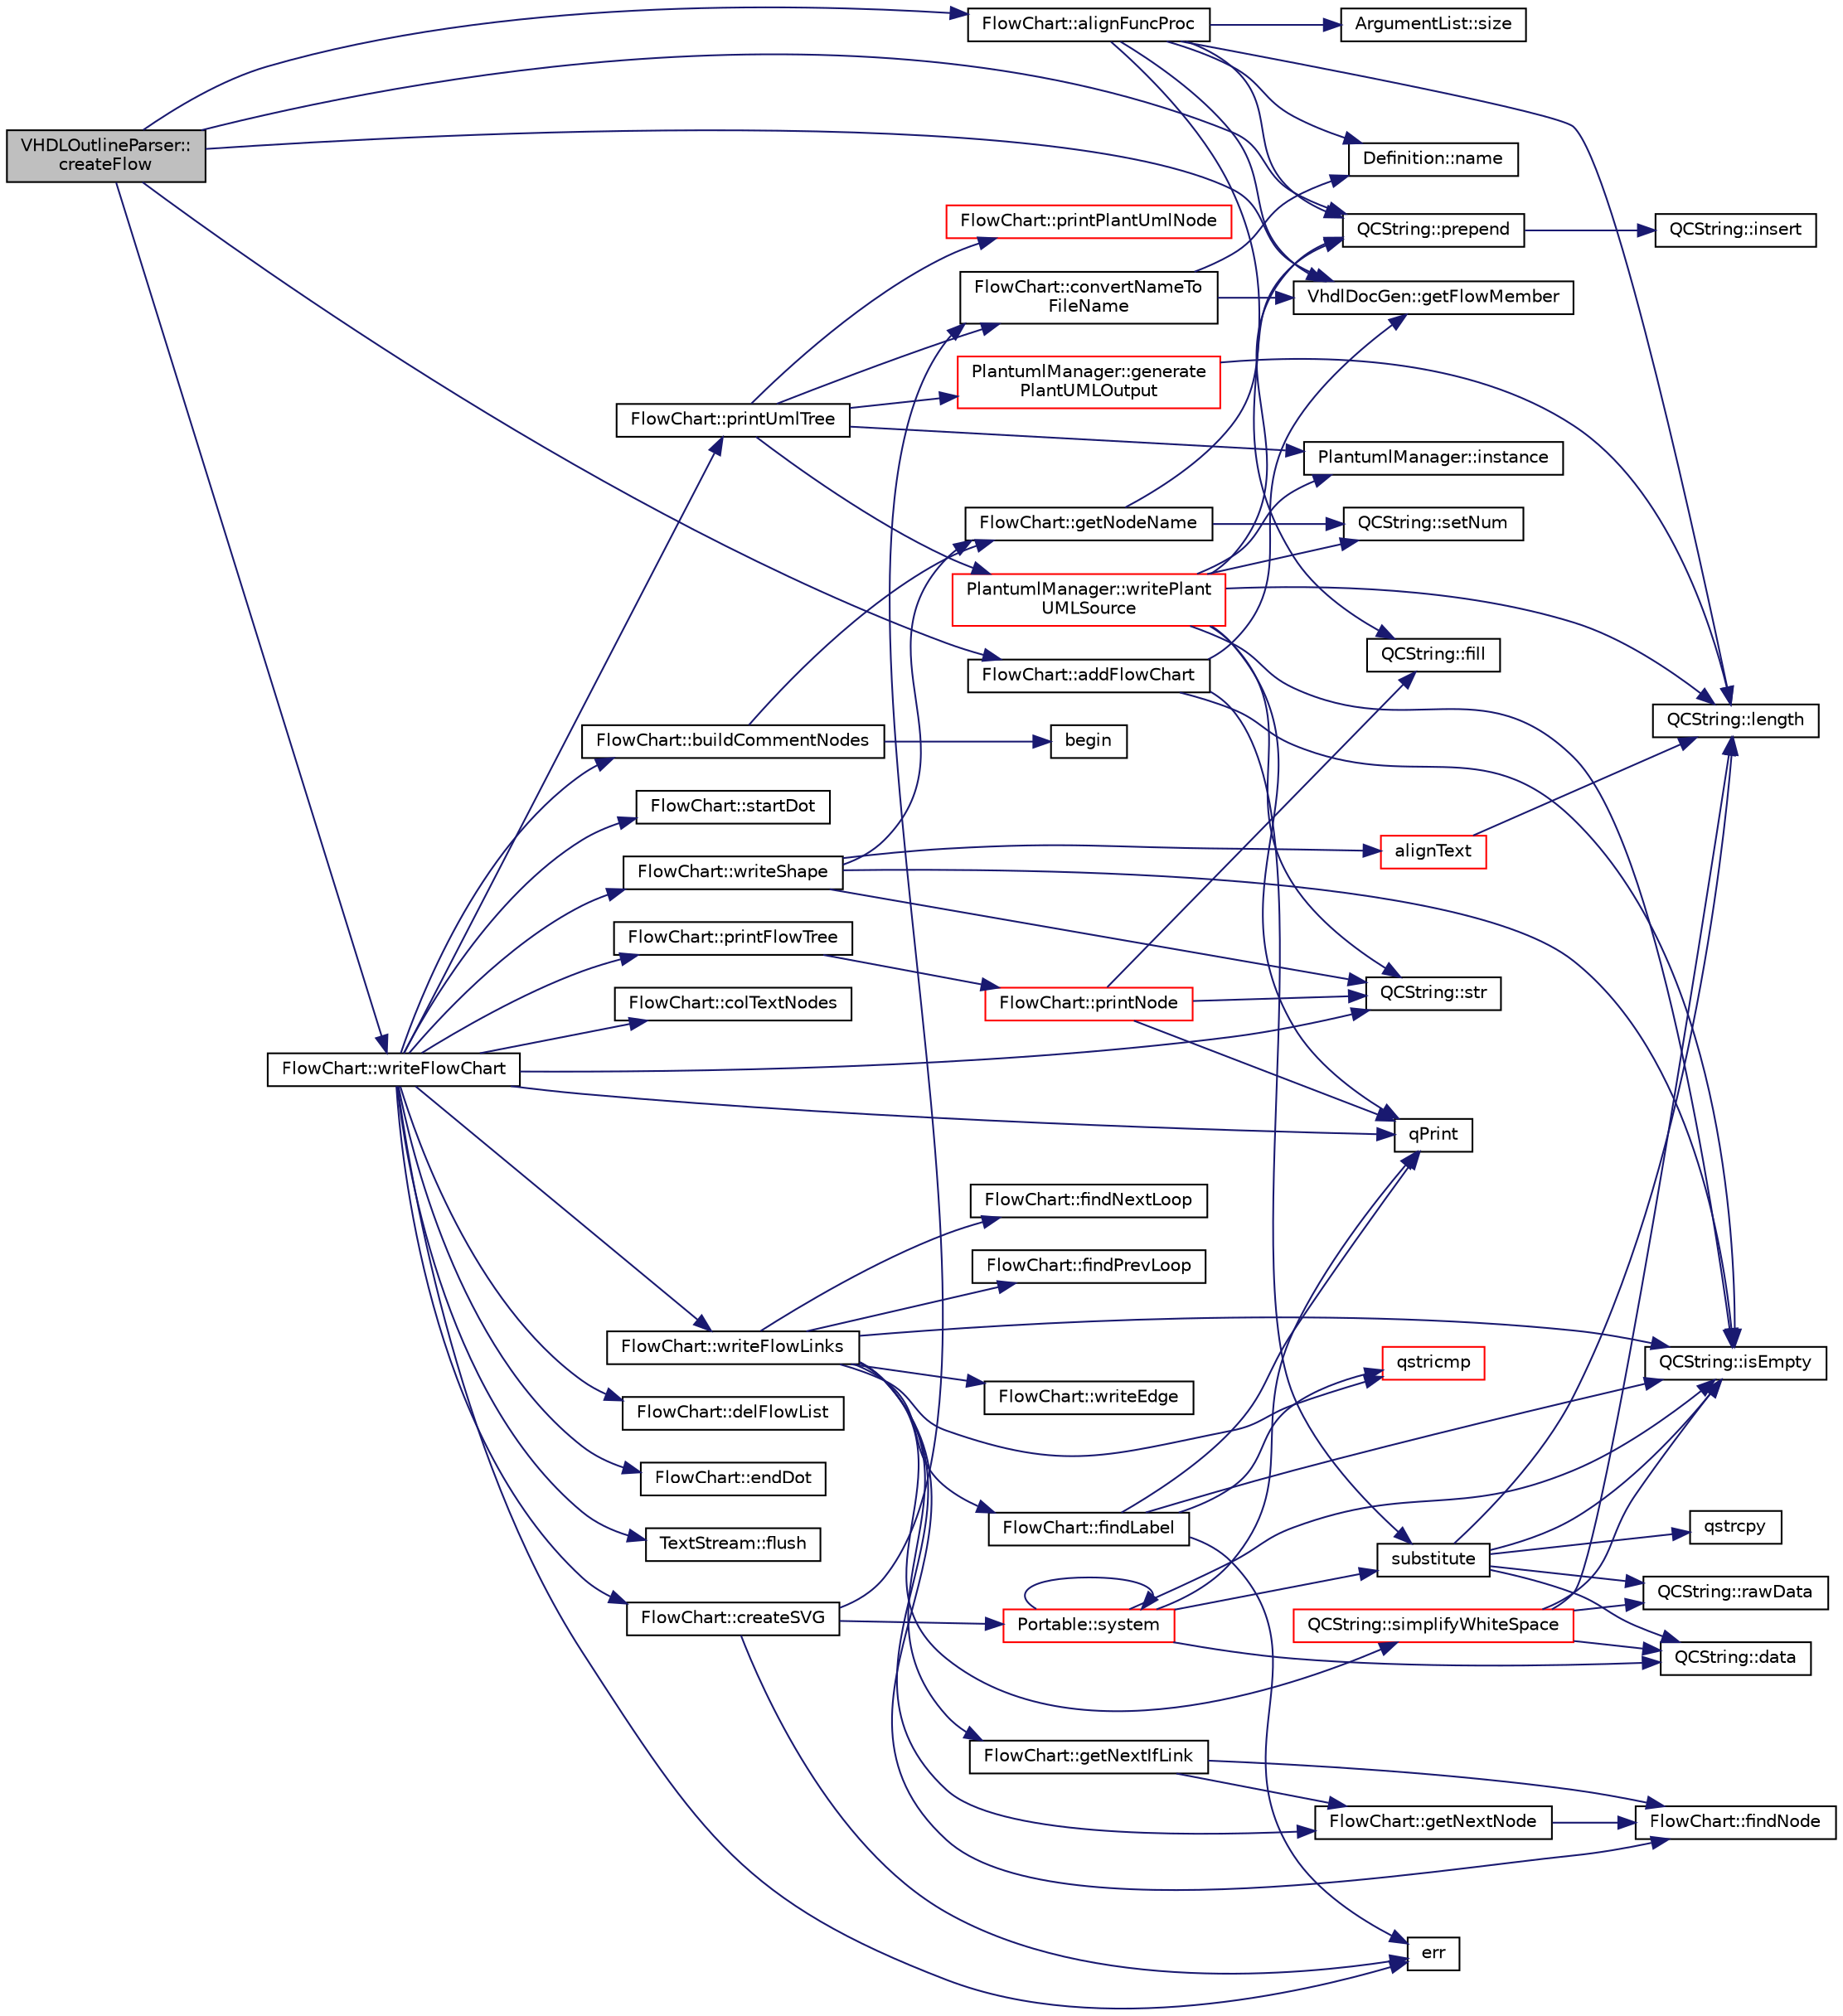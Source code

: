 digraph "VHDLOutlineParser::createFlow"
{
 // LATEX_PDF_SIZE
  edge [fontname="Helvetica",fontsize="10",labelfontname="Helvetica",labelfontsize="10"];
  node [fontname="Helvetica",fontsize="10",shape=record];
  rankdir="LR";
  Node1 [label="VHDLOutlineParser::\lcreateFlow",height=0.2,width=0.4,color="black", fillcolor="grey75", style="filled", fontcolor="black",tooltip=" "];
  Node1 -> Node2 [color="midnightblue",fontsize="10",style="solid",fontname="Helvetica"];
  Node2 [label="FlowChart::addFlowChart",height=0.2,width=0.4,color="black", fillcolor="white", style="filled",URL="$classFlowChart.html#a5e2d1232239471126aade777574d9d34",tooltip=" "];
  Node2 -> Node3 [color="midnightblue",fontsize="10",style="solid",fontname="Helvetica"];
  Node3 [label="VhdlDocGen::getFlowMember",height=0.2,width=0.4,color="black", fillcolor="white", style="filled",URL="$classVhdlDocGen.html#a12b2126cfa1cf80aeab17ae40d673d67",tooltip=" "];
  Node2 -> Node4 [color="midnightblue",fontsize="10",style="solid",fontname="Helvetica"];
  Node4 [label="QCString::isEmpty",height=0.2,width=0.4,color="black", fillcolor="white", style="filled",URL="$classQCString.html#a621c4090d69ad7d05ef8e5234376c3d8",tooltip=" "];
  Node2 -> Node5 [color="midnightblue",fontsize="10",style="solid",fontname="Helvetica"];
  Node5 [label="substitute",height=0.2,width=0.4,color="black", fillcolor="white", style="filled",URL="$qcstring_8cpp.html#a99187f0723aa35b7f06be3a5506b1285",tooltip="substitute all occurrences of src in s by dst"];
  Node5 -> Node6 [color="midnightblue",fontsize="10",style="solid",fontname="Helvetica"];
  Node6 [label="QCString::data",height=0.2,width=0.4,color="black", fillcolor="white", style="filled",URL="$classQCString.html#ac3aa3ac1a1c36d3305eba22a2eb0d098",tooltip=" "];
  Node5 -> Node4 [color="midnightblue",fontsize="10",style="solid",fontname="Helvetica"];
  Node5 -> Node7 [color="midnightblue",fontsize="10",style="solid",fontname="Helvetica"];
  Node7 [label="QCString::length",height=0.2,width=0.4,color="black", fillcolor="white", style="filled",URL="$classQCString.html#ac52596733e9110b778019946d73fb268",tooltip=" "];
  Node5 -> Node8 [color="midnightblue",fontsize="10",style="solid",fontname="Helvetica"];
  Node8 [label="qstrcpy",height=0.2,width=0.4,color="black", fillcolor="white", style="filled",URL="$qcstring_8h.html#ac32a77e081e980d3a32c45578b7be389",tooltip=" "];
  Node5 -> Node9 [color="midnightblue",fontsize="10",style="solid",fontname="Helvetica"];
  Node9 [label="QCString::rawData",height=0.2,width=0.4,color="black", fillcolor="white", style="filled",URL="$classQCString.html#a5f5c9dc172d638c8d7b07010d100117a",tooltip=" "];
  Node1 -> Node10 [color="midnightblue",fontsize="10",style="solid",fontname="Helvetica"];
  Node10 [label="FlowChart::alignFuncProc",height=0.2,width=0.4,color="black", fillcolor="white", style="filled",URL="$classFlowChart.html#a33fa889d7e70cd1c2cab56a16790d9b5",tooltip=" "];
  Node10 -> Node11 [color="midnightblue",fontsize="10",style="solid",fontname="Helvetica"];
  Node11 [label="QCString::fill",height=0.2,width=0.4,color="black", fillcolor="white", style="filled",URL="$classQCString.html#a2061c09e8d70cd279d9cc9feef33d2bb",tooltip=" "];
  Node10 -> Node3 [color="midnightblue",fontsize="10",style="solid",fontname="Helvetica"];
  Node10 -> Node7 [color="midnightblue",fontsize="10",style="solid",fontname="Helvetica"];
  Node10 -> Node12 [color="midnightblue",fontsize="10",style="solid",fontname="Helvetica"];
  Node12 [label="Definition::name",height=0.2,width=0.4,color="black", fillcolor="white", style="filled",URL="$classDefinition.html#a9374fedd7f64fea7e0e164302d1a9e61",tooltip=" "];
  Node10 -> Node13 [color="midnightblue",fontsize="10",style="solid",fontname="Helvetica"];
  Node13 [label="QCString::prepend",height=0.2,width=0.4,color="black", fillcolor="white", style="filled",URL="$classQCString.html#a0a6a8fe99e596b149ee15138fa8dcf0c",tooltip=" "];
  Node13 -> Node14 [color="midnightblue",fontsize="10",style="solid",fontname="Helvetica"];
  Node14 [label="QCString::insert",height=0.2,width=0.4,color="black", fillcolor="white", style="filled",URL="$classQCString.html#ae4e7678c93bacb8b7806597a8520ca54",tooltip=" "];
  Node10 -> Node15 [color="midnightblue",fontsize="10",style="solid",fontname="Helvetica"];
  Node15 [label="ArgumentList::size",height=0.2,width=0.4,color="black", fillcolor="white", style="filled",URL="$classArgumentList.html#a4d651caeb995400fad17d4ab4a020a3a",tooltip=" "];
  Node1 -> Node3 [color="midnightblue",fontsize="10",style="solid",fontname="Helvetica"];
  Node1 -> Node13 [color="midnightblue",fontsize="10",style="solid",fontname="Helvetica"];
  Node1 -> Node16 [color="midnightblue",fontsize="10",style="solid",fontname="Helvetica"];
  Node16 [label="FlowChart::writeFlowChart",height=0.2,width=0.4,color="black", fillcolor="white", style="filled",URL="$classFlowChart.html#a66989e6892ad6bbb539241dedbfc4f9e",tooltip=" "];
  Node16 -> Node17 [color="midnightblue",fontsize="10",style="solid",fontname="Helvetica"];
  Node17 [label="FlowChart::buildCommentNodes",height=0.2,width=0.4,color="black", fillcolor="white", style="filled",URL="$classFlowChart.html#abe5bc298b8ac3b911af947e2b29089f5",tooltip=" "];
  Node17 -> Node18 [color="midnightblue",fontsize="10",style="solid",fontname="Helvetica"];
  Node18 [label="begin",height=0.2,width=0.4,color="black", fillcolor="white", style="filled",URL="$dir_8cpp.html#a6c544e0039887bf39e3c9e85f55d8ebc",tooltip=" "];
  Node17 -> Node19 [color="midnightblue",fontsize="10",style="solid",fontname="Helvetica"];
  Node19 [label="FlowChart::getNodeName",height=0.2,width=0.4,color="black", fillcolor="white", style="filled",URL="$classFlowChart.html#aa01a87c51143a53315d534acc1340693",tooltip=" "];
  Node19 -> Node13 [color="midnightblue",fontsize="10",style="solid",fontname="Helvetica"];
  Node19 -> Node20 [color="midnightblue",fontsize="10",style="solid",fontname="Helvetica"];
  Node20 [label="QCString::setNum",height=0.2,width=0.4,color="black", fillcolor="white", style="filled",URL="$classQCString.html#a87d2bfa3fcbf407c32fab784df368b2d",tooltip=" "];
  Node16 -> Node21 [color="midnightblue",fontsize="10",style="solid",fontname="Helvetica"];
  Node21 [label="FlowChart::colTextNodes",height=0.2,width=0.4,color="black", fillcolor="white", style="filled",URL="$classFlowChart.html#a6fc7dfce3416355a82991f015431b854",tooltip=" "];
  Node16 -> Node22 [color="midnightblue",fontsize="10",style="solid",fontname="Helvetica"];
  Node22 [label="FlowChart::createSVG",height=0.2,width=0.4,color="black", fillcolor="white", style="filled",URL="$classFlowChart.html#a7848f4e846cafbec9e8a6ecca50d4fb2",tooltip=" "];
  Node22 -> Node23 [color="midnightblue",fontsize="10",style="solid",fontname="Helvetica"];
  Node23 [label="FlowChart::convertNameTo\lFileName",height=0.2,width=0.4,color="black", fillcolor="white", style="filled",URL="$classFlowChart.html#aaadfeca7904b4d69db2cda56d753d7a6",tooltip=" "];
  Node23 -> Node3 [color="midnightblue",fontsize="10",style="solid",fontname="Helvetica"];
  Node23 -> Node12 [color="midnightblue",fontsize="10",style="solid",fontname="Helvetica"];
  Node22 -> Node24 [color="midnightblue",fontsize="10",style="solid",fontname="Helvetica"];
  Node24 [label="err",height=0.2,width=0.4,color="black", fillcolor="white", style="filled",URL="$message_8cpp.html#aede5746344fdce99647541101eaa7f06",tooltip=" "];
  Node22 -> Node25 [color="midnightblue",fontsize="10",style="solid",fontname="Helvetica"];
  Node25 [label="Portable::system",height=0.2,width=0.4,color="red", fillcolor="white", style="filled",URL="$namespacePortable.html#ab30a636186b72a67d57e9f7f1e917e99",tooltip=" "];
  Node25 -> Node6 [color="midnightblue",fontsize="10",style="solid",fontname="Helvetica"];
  Node25 -> Node4 [color="midnightblue",fontsize="10",style="solid",fontname="Helvetica"];
  Node25 -> Node31 [color="midnightblue",fontsize="10",style="solid",fontname="Helvetica"];
  Node31 [label="qPrint",height=0.2,width=0.4,color="black", fillcolor="white", style="filled",URL="$qcstring_8h.html#a9851ebb5ae2f65b4d2b1d08421edbfd2",tooltip=" "];
  Node25 -> Node5 [color="midnightblue",fontsize="10",style="solid",fontname="Helvetica"];
  Node25 -> Node25 [color="midnightblue",fontsize="10",style="solid",fontname="Helvetica"];
  Node16 -> Node40 [color="midnightblue",fontsize="10",style="solid",fontname="Helvetica"];
  Node40 [label="FlowChart::delFlowList",height=0.2,width=0.4,color="black", fillcolor="white", style="filled",URL="$classFlowChart.html#a64f98636bae1290688ea4bc06d02e86f",tooltip=" "];
  Node16 -> Node41 [color="midnightblue",fontsize="10",style="solid",fontname="Helvetica"];
  Node41 [label="FlowChart::endDot",height=0.2,width=0.4,color="black", fillcolor="white", style="filled",URL="$classFlowChart.html#ae96af3cb14ae04f7587a9ceb48d9f2fa",tooltip=" "];
  Node16 -> Node24 [color="midnightblue",fontsize="10",style="solid",fontname="Helvetica"];
  Node16 -> Node42 [color="midnightblue",fontsize="10",style="solid",fontname="Helvetica"];
  Node42 [label="TextStream::flush",height=0.2,width=0.4,color="black", fillcolor="white", style="filled",URL="$classTextStream.html#a907937b613a56aa4124608b3a092b820",tooltip=" "];
  Node16 -> Node43 [color="midnightblue",fontsize="10",style="solid",fontname="Helvetica"];
  Node43 [label="FlowChart::printFlowTree",height=0.2,width=0.4,color="black", fillcolor="white", style="filled",URL="$classFlowChart.html#a25647e6b336425f3f5ccef2ecea0dcf1",tooltip=" "];
  Node43 -> Node44 [color="midnightblue",fontsize="10",style="solid",fontname="Helvetica"];
  Node44 [label="FlowChart::printNode",height=0.2,width=0.4,color="red", fillcolor="white", style="filled",URL="$classFlowChart.html#a9b95266661529a9ec041d5e91f4c302f",tooltip=" "];
  Node44 -> Node11 [color="midnightblue",fontsize="10",style="solid",fontname="Helvetica"];
  Node44 -> Node31 [color="midnightblue",fontsize="10",style="solid",fontname="Helvetica"];
  Node44 -> Node52 [color="midnightblue",fontsize="10",style="solid",fontname="Helvetica"];
  Node52 [label="QCString::str",height=0.2,width=0.4,color="black", fillcolor="white", style="filled",URL="$classQCString.html#a9824b07232eea418ab3b3e7dc3178eec",tooltip=" "];
  Node16 -> Node53 [color="midnightblue",fontsize="10",style="solid",fontname="Helvetica"];
  Node53 [label="FlowChart::printUmlTree",height=0.2,width=0.4,color="black", fillcolor="white", style="filled",URL="$classFlowChart.html#acf7119e47c96291250aee1c5c98ac794",tooltip=" "];
  Node53 -> Node23 [color="midnightblue",fontsize="10",style="solid",fontname="Helvetica"];
  Node53 -> Node54 [color="midnightblue",fontsize="10",style="solid",fontname="Helvetica"];
  Node54 [label="PlantumlManager::generate\lPlantUMLOutput",height=0.2,width=0.4,color="red", fillcolor="white", style="filled",URL="$classPlantumlManager.html#af6f1c6249e4127996095d0086442fa0f",tooltip=" "];
  Node54 -> Node7 [color="midnightblue",fontsize="10",style="solid",fontname="Helvetica"];
  Node53 -> Node59 [color="midnightblue",fontsize="10",style="solid",fontname="Helvetica"];
  Node59 [label="PlantumlManager::instance",height=0.2,width=0.4,color="black", fillcolor="white", style="filled",URL="$classPlantumlManager.html#ae264d99d8756b63a55c341b4768ad28b",tooltip=" "];
  Node53 -> Node60 [color="midnightblue",fontsize="10",style="solid",fontname="Helvetica"];
  Node60 [label="FlowChart::printPlantUmlNode",height=0.2,width=0.4,color="red", fillcolor="white", style="filled",URL="$classFlowChart.html#aefb4ef8e7f1dd80f48ceee263197a572",tooltip=" "];
  Node53 -> Node62 [color="midnightblue",fontsize="10",style="solid",fontname="Helvetica"];
  Node62 [label="PlantumlManager::writePlant\lUMLSource",height=0.2,width=0.4,color="red", fillcolor="white", style="filled",URL="$classPlantumlManager.html#a130528e98a8216e9c63b7a0c9f1966d9",tooltip=" "];
  Node62 -> Node59 [color="midnightblue",fontsize="10",style="solid",fontname="Helvetica"];
  Node62 -> Node4 [color="midnightblue",fontsize="10",style="solid",fontname="Helvetica"];
  Node62 -> Node7 [color="midnightblue",fontsize="10",style="solid",fontname="Helvetica"];
  Node62 -> Node13 [color="midnightblue",fontsize="10",style="solid",fontname="Helvetica"];
  Node62 -> Node31 [color="midnightblue",fontsize="10",style="solid",fontname="Helvetica"];
  Node62 -> Node20 [color="midnightblue",fontsize="10",style="solid",fontname="Helvetica"];
  Node62 -> Node52 [color="midnightblue",fontsize="10",style="solid",fontname="Helvetica"];
  Node16 -> Node31 [color="midnightblue",fontsize="10",style="solid",fontname="Helvetica"];
  Node16 -> Node63 [color="midnightblue",fontsize="10",style="solid",fontname="Helvetica"];
  Node63 [label="FlowChart::startDot",height=0.2,width=0.4,color="black", fillcolor="white", style="filled",URL="$classFlowChart.html#a357656058fb2c63131f8fb984e8830e5",tooltip=" "];
  Node16 -> Node52 [color="midnightblue",fontsize="10",style="solid",fontname="Helvetica"];
  Node16 -> Node64 [color="midnightblue",fontsize="10",style="solid",fontname="Helvetica"];
  Node64 [label="FlowChart::writeFlowLinks",height=0.2,width=0.4,color="black", fillcolor="white", style="filled",URL="$classFlowChart.html#ad0135f07f9ef7ebdbef4b5f09a255397",tooltip=" "];
  Node64 -> Node65 [color="midnightblue",fontsize="10",style="solid",fontname="Helvetica"];
  Node65 [label="FlowChart::findLabel",height=0.2,width=0.4,color="black", fillcolor="white", style="filled",URL="$classFlowChart.html#a590a484692d935d4850c7e6bce508d01",tooltip=" "];
  Node65 -> Node24 [color="midnightblue",fontsize="10",style="solid",fontname="Helvetica"];
  Node65 -> Node4 [color="midnightblue",fontsize="10",style="solid",fontname="Helvetica"];
  Node65 -> Node31 [color="midnightblue",fontsize="10",style="solid",fontname="Helvetica"];
  Node65 -> Node66 [color="midnightblue",fontsize="10",style="solid",fontname="Helvetica"];
  Node66 [label="qstricmp",height=0.2,width=0.4,color="red", fillcolor="white", style="filled",URL="$qcstring_8cpp.html#a773d5813108052583cde43cc8517893d",tooltip=" "];
  Node64 -> Node67 [color="midnightblue",fontsize="10",style="solid",fontname="Helvetica"];
  Node67 [label="FlowChart::findNextLoop",height=0.2,width=0.4,color="black", fillcolor="white", style="filled",URL="$classFlowChart.html#a82fc425100d1cf68c08bad05195bf2f3",tooltip=" "];
  Node64 -> Node68 [color="midnightblue",fontsize="10",style="solid",fontname="Helvetica"];
  Node68 [label="FlowChart::findNode",height=0.2,width=0.4,color="black", fillcolor="white", style="filled",URL="$classFlowChart.html#aba76e82b248e1113568acd458e2b7b21",tooltip=" "];
  Node64 -> Node69 [color="midnightblue",fontsize="10",style="solid",fontname="Helvetica"];
  Node69 [label="FlowChart::findPrevLoop",height=0.2,width=0.4,color="black", fillcolor="white", style="filled",URL="$classFlowChart.html#a0305aa29048ee638ab09b4dc4bf28a9f",tooltip=" "];
  Node64 -> Node70 [color="midnightblue",fontsize="10",style="solid",fontname="Helvetica"];
  Node70 [label="FlowChart::getNextIfLink",height=0.2,width=0.4,color="black", fillcolor="white", style="filled",URL="$classFlowChart.html#a948abd6948d3e24f3e9dec7eff2c3a18",tooltip=" "];
  Node70 -> Node68 [color="midnightblue",fontsize="10",style="solid",fontname="Helvetica"];
  Node70 -> Node71 [color="midnightblue",fontsize="10",style="solid",fontname="Helvetica"];
  Node71 [label="FlowChart::getNextNode",height=0.2,width=0.4,color="black", fillcolor="white", style="filled",URL="$classFlowChart.html#a660d99edcee9c4dd556b42b8aa1dd4da",tooltip=" "];
  Node71 -> Node68 [color="midnightblue",fontsize="10",style="solid",fontname="Helvetica"];
  Node64 -> Node71 [color="midnightblue",fontsize="10",style="solid",fontname="Helvetica"];
  Node64 -> Node4 [color="midnightblue",fontsize="10",style="solid",fontname="Helvetica"];
  Node64 -> Node66 [color="midnightblue",fontsize="10",style="solid",fontname="Helvetica"];
  Node64 -> Node72 [color="midnightblue",fontsize="10",style="solid",fontname="Helvetica"];
  Node72 [label="QCString::simplifyWhiteSpace",height=0.2,width=0.4,color="red", fillcolor="white", style="filled",URL="$classQCString.html#a8d6ace0deb439b916b9f97f54a6c9cc2",tooltip=" "];
  Node72 -> Node6 [color="midnightblue",fontsize="10",style="solid",fontname="Helvetica"];
  Node72 -> Node4 [color="midnightblue",fontsize="10",style="solid",fontname="Helvetica"];
  Node72 -> Node7 [color="midnightblue",fontsize="10",style="solid",fontname="Helvetica"];
  Node72 -> Node9 [color="midnightblue",fontsize="10",style="solid",fontname="Helvetica"];
  Node64 -> Node74 [color="midnightblue",fontsize="10",style="solid",fontname="Helvetica"];
  Node74 [label="FlowChart::writeEdge",height=0.2,width=0.4,color="black", fillcolor="white", style="filled",URL="$classFlowChart.html#a20d4f7b89091aeb52c0349fd9e553409",tooltip=" "];
  Node16 -> Node75 [color="midnightblue",fontsize="10",style="solid",fontname="Helvetica"];
  Node75 [label="FlowChart::writeShape",height=0.2,width=0.4,color="black", fillcolor="white", style="filled",URL="$classFlowChart.html#a8dce4c5ff38314428145e71a788e5331",tooltip=" "];
  Node75 -> Node76 [color="midnightblue",fontsize="10",style="solid",fontname="Helvetica"];
  Node76 [label="alignText",height=0.2,width=0.4,color="red", fillcolor="white", style="filled",URL="$vhdldocgen_8cpp.html#abc3bead6f8cce482f4db02c92a770ab5",tooltip=" "];
  Node76 -> Node7 [color="midnightblue",fontsize="10",style="solid",fontname="Helvetica"];
  Node75 -> Node19 [color="midnightblue",fontsize="10",style="solid",fontname="Helvetica"];
  Node75 -> Node4 [color="midnightblue",fontsize="10",style="solid",fontname="Helvetica"];
  Node75 -> Node52 [color="midnightblue",fontsize="10",style="solid",fontname="Helvetica"];
}
